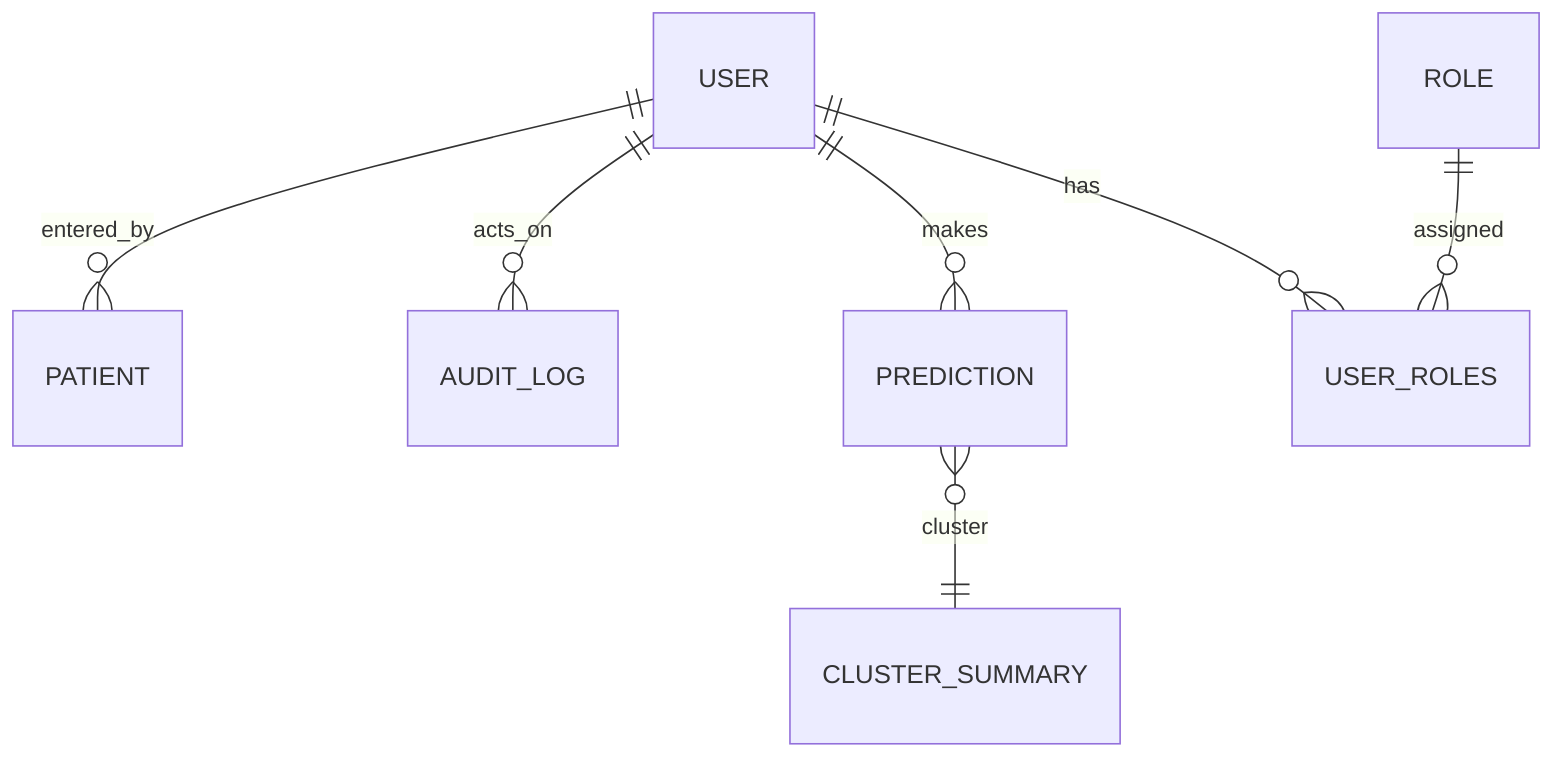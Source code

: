 erDiagram
    USER ||--o{ PATIENT : "entered_by"
    USER ||--o{ AUDIT_LOG : "acts_on"
    USER ||--o{ PREDICTION : "makes"
    ROLE ||--o{ USER_ROLES : "assigned"
    USER ||--o{ USER_ROLES : "has"
    PREDICTION }o--|| CLUSTER_SUMMARY : "cluster"